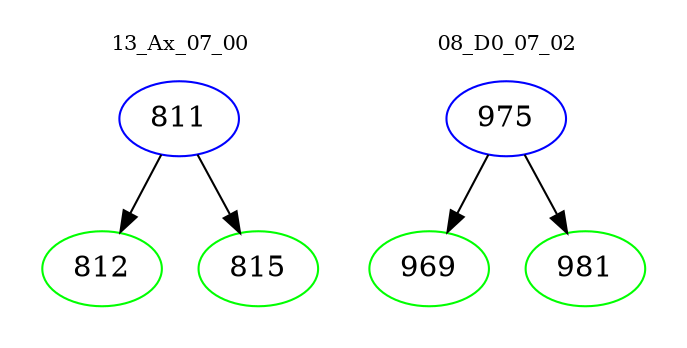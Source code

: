 digraph{
subgraph cluster_0 {
color = white
label = "13_Ax_07_00";
fontsize=10;
T0_811 [label="811", color="blue"]
T0_811 -> T0_812 [color="black"]
T0_812 [label="812", color="green"]
T0_811 -> T0_815 [color="black"]
T0_815 [label="815", color="green"]
}
subgraph cluster_1 {
color = white
label = "08_D0_07_02";
fontsize=10;
T1_975 [label="975", color="blue"]
T1_975 -> T1_969 [color="black"]
T1_969 [label="969", color="green"]
T1_975 -> T1_981 [color="black"]
T1_981 [label="981", color="green"]
}
}
